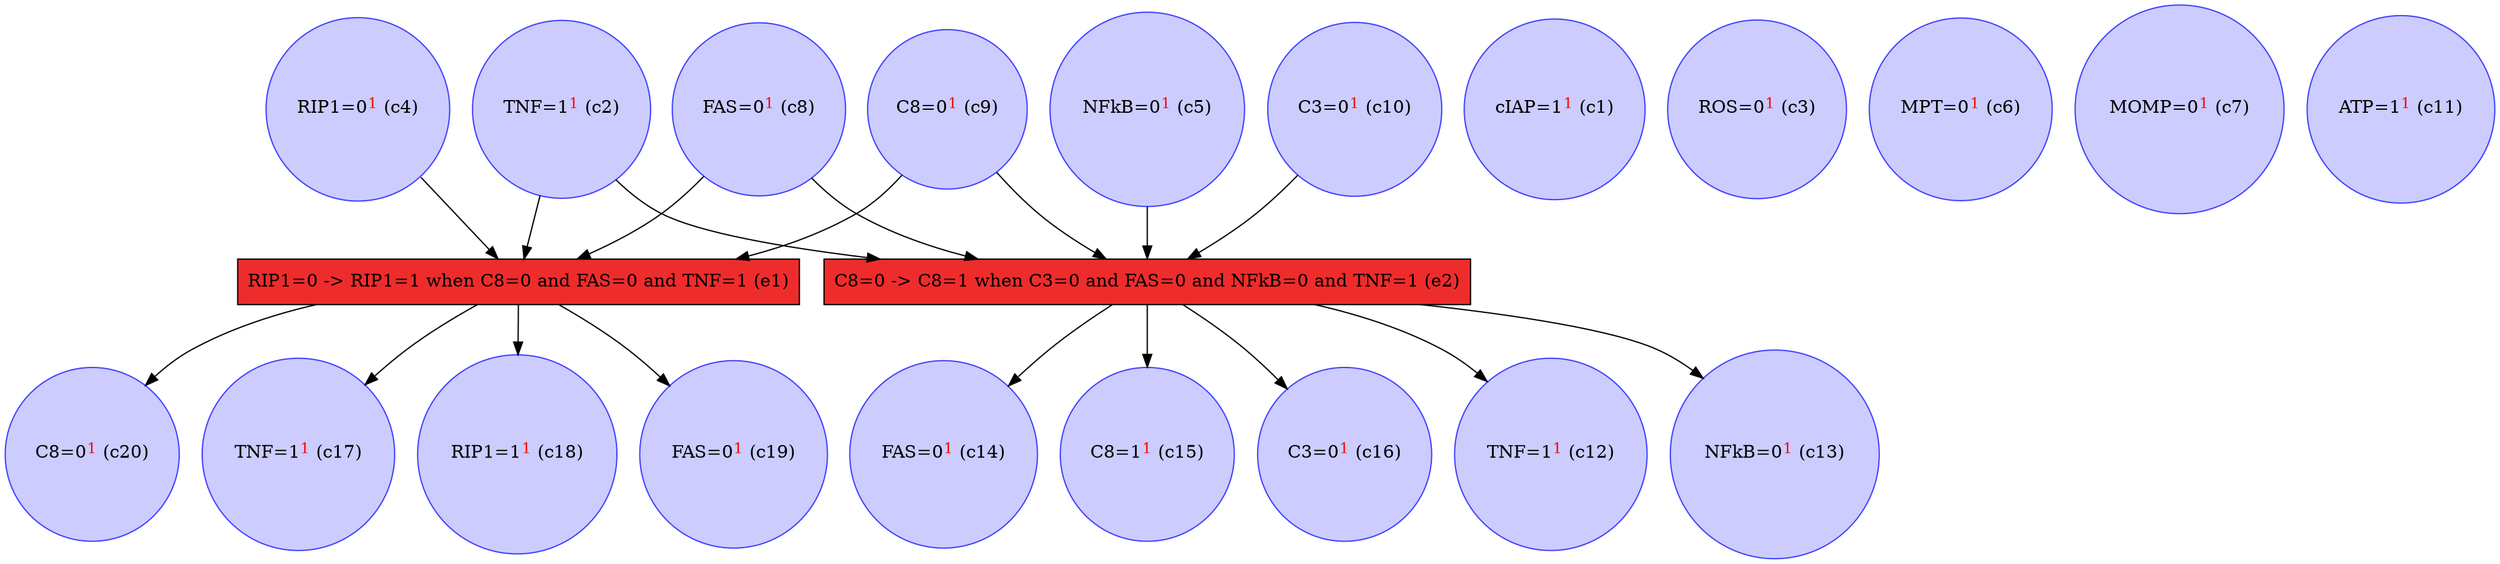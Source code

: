 digraph test {
  c2 -> e1;
  c2 -> e2;
  c4 -> e1;
  c5 -> e2;
  c8 -> e1;
  c8 -> e2;
  c9 -> e1;
  c9 -> e2;
  c10 -> e2;
  e2 -> c12;
  e2 -> c13;
  e2 -> c14;
  e2 -> c15;
  e2 -> c16;
  e1 -> c17;
  e1 -> c18;
  e1 -> c19;
  e1 -> c20;
  c1 [color="#4040ff" fillcolor="#ccccff" label= <cIAP=1<FONT COLOR="red"><SUP>1</SUP></FONT>&nbsp;(c1)> shape=circle style=filled];
  c2 [color="#4040ff" fillcolor="#ccccff" label= <TNF=1<FONT COLOR="red"><SUP>1</SUP></FONT>&nbsp;(c2)> shape=circle style=filled];
  c3 [color="#4040ff" fillcolor="#ccccff" label= <ROS=0<FONT COLOR="red"><SUP>1</SUP></FONT>&nbsp;(c3)> shape=circle style=filled];
  c4 [color="#4040ff" fillcolor="#ccccff" label= <RIP1=0<FONT COLOR="red"><SUP>1</SUP></FONT>&nbsp;(c4)> shape=circle style=filled];
  c5 [color="#4040ff" fillcolor="#ccccff" label= <NFkB=0<FONT COLOR="red"><SUP>1</SUP></FONT>&nbsp;(c5)> shape=circle style=filled];
  c6 [color="#4040ff" fillcolor="#ccccff" label= <MPT=0<FONT COLOR="red"><SUP>1</SUP></FONT>&nbsp;(c6)> shape=circle style=filled];
  c7 [color="#4040ff" fillcolor="#ccccff" label= <MOMP=0<FONT COLOR="red"><SUP>1</SUP></FONT>&nbsp;(c7)> shape=circle style=filled];
  c8 [color="#4040ff" fillcolor="#ccccff" label= <FAS=0<FONT COLOR="red"><SUP>1</SUP></FONT>&nbsp;(c8)> shape=circle style=filled];
  c9 [color="#4040ff" fillcolor="#ccccff" label= <C8=0<FONT COLOR="red"><SUP>1</SUP></FONT>&nbsp;(c9)> shape=circle style=filled];
  c10 [color="#4040ff" fillcolor="#ccccff" label= <C3=0<FONT COLOR="red"><SUP>1</SUP></FONT>&nbsp;(c10)> shape=circle style=filled];
  c11 [color="#4040ff" fillcolor="#ccccff" label= <ATP=1<FONT COLOR="red"><SUP>1</SUP></FONT>&nbsp;(c11)> shape=circle style=filled];
  c12 [color="#4040ff" fillcolor="#ccccff" label= <TNF=1<FONT COLOR="red"><SUP>1</SUP></FONT>&nbsp;(c12)> shape=circle style=filled];
  c13 [color="#4040ff" fillcolor="#ccccff" label= <NFkB=0<FONT COLOR="red"><SUP>1</SUP></FONT>&nbsp;(c13)> shape=circle style=filled];
  c14 [color="#4040ff" fillcolor="#ccccff" label= <FAS=0<FONT COLOR="red"><SUP>1</SUP></FONT>&nbsp;(c14)> shape=circle style=filled];
  c15 [color="#4040ff" fillcolor="#ccccff" label= <C8=1<FONT COLOR="red"><SUP>1</SUP></FONT>&nbsp;(c15)> shape=circle style=filled];
  c16 [color="#4040ff" fillcolor="#ccccff" label= <C3=0<FONT COLOR="red"><SUP>1</SUP></FONT>&nbsp;(c16)> shape=circle style=filled];
  c17 [color="#4040ff" fillcolor="#ccccff" label= <TNF=1<FONT COLOR="red"><SUP>1</SUP></FONT>&nbsp;(c17)> shape=circle style=filled];
  c18 [color="#4040ff" fillcolor="#ccccff" label= <RIP1=1<FONT COLOR="red"><SUP>1</SUP></FONT>&nbsp;(c18)> shape=circle style=filled];
  c19 [color="#4040ff" fillcolor="#ccccff" label= <FAS=0<FONT COLOR="red"><SUP>1</SUP></FONT>&nbsp;(c19)> shape=circle style=filled];
  c20 [color="#4040ff" fillcolor="#ccccff" label= <C8=0<FONT COLOR="red"><SUP>1</SUP></FONT>&nbsp;(c20)> shape=circle style=filled];
  e1 [color=black fillcolor=firebrick2 label="RIP1=0 -> RIP1=1 when C8=0 and FAS=0 and TNF=1 (e1)" shape=box style=filled];
  e2 [color=black fillcolor=firebrick2 label="C8=0 -> C8=1 when C3=0 and FAS=0 and NFkB=0 and TNF=1 (e2)" shape=box style=filled];
}
